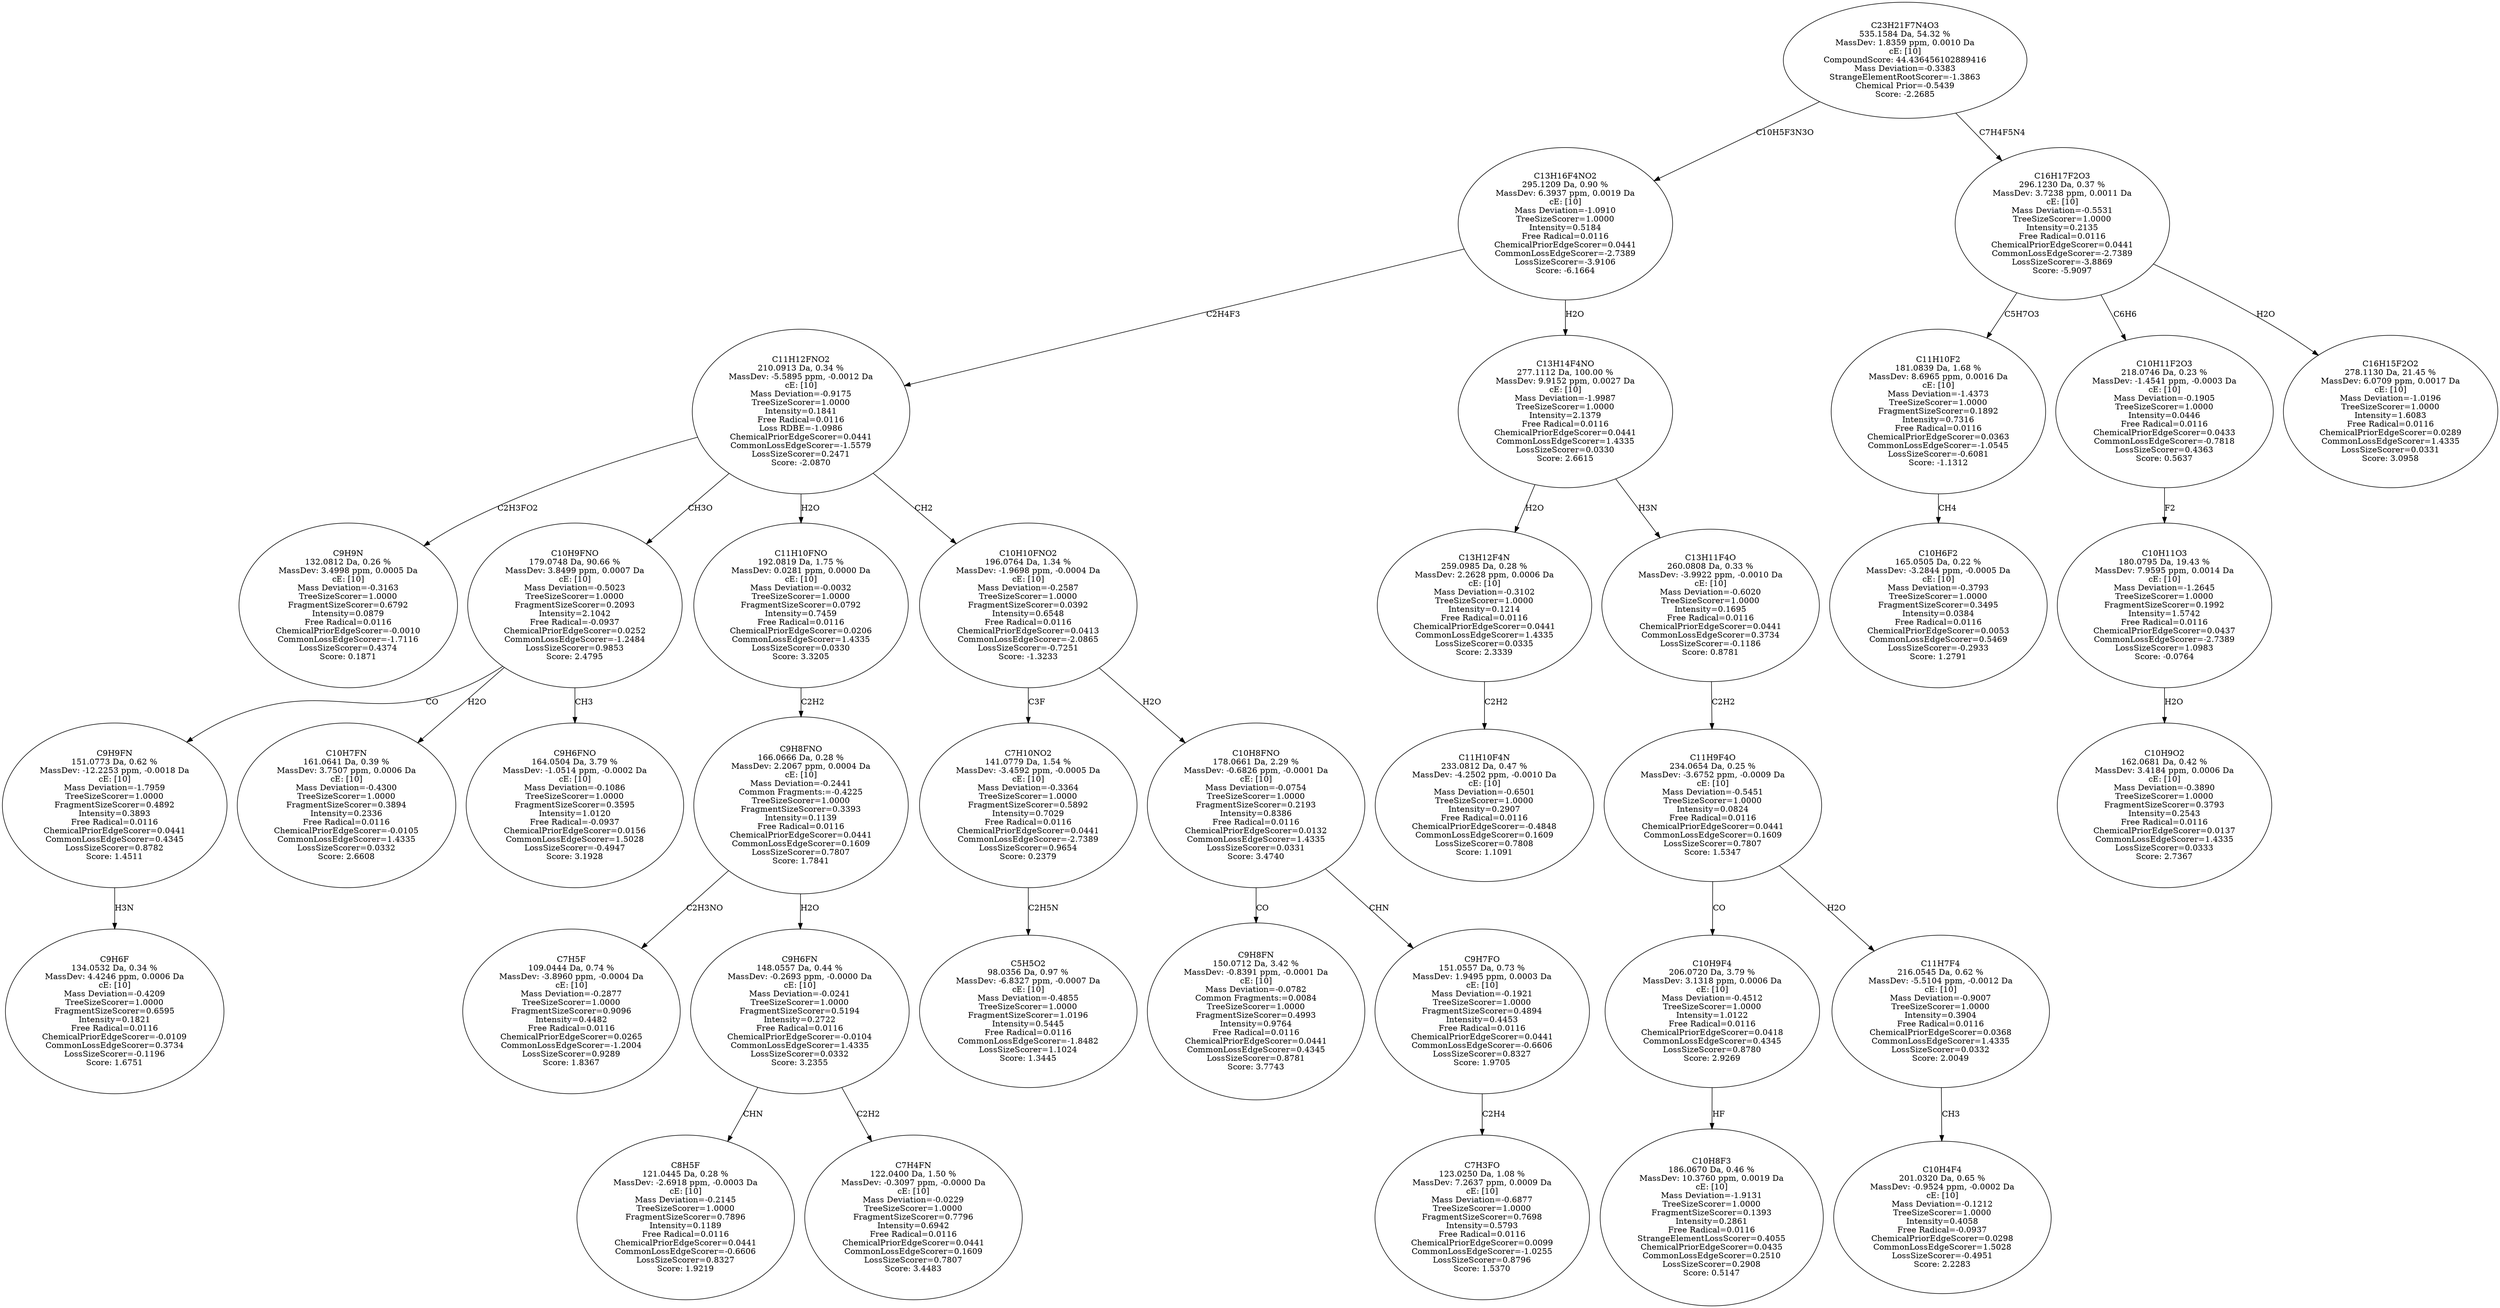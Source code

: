 strict digraph {
v1 [label="C9H9N\n132.0812 Da, 0.26 %\nMassDev: 3.4998 ppm, 0.0005 Da\ncE: [10]\nMass Deviation=-0.3163\nTreeSizeScorer=1.0000\nFragmentSizeScorer=0.6792\nIntensity=0.0879\nFree Radical=0.0116\nChemicalPriorEdgeScorer=-0.0010\nCommonLossEdgeScorer=-1.7116\nLossSizeScorer=0.4374\nScore: 0.1871"];
v2 [label="C9H6F\n134.0532 Da, 0.34 %\nMassDev: 4.4246 ppm, 0.0006 Da\ncE: [10]\nMass Deviation=-0.4209\nTreeSizeScorer=1.0000\nFragmentSizeScorer=0.6595\nIntensity=0.1821\nFree Radical=0.0116\nChemicalPriorEdgeScorer=-0.0109\nCommonLossEdgeScorer=0.3734\nLossSizeScorer=-0.1196\nScore: 1.6751"];
v3 [label="C9H9FN\n151.0773 Da, 0.62 %\nMassDev: -12.2253 ppm, -0.0018 Da\ncE: [10]\nMass Deviation=-1.7959\nTreeSizeScorer=1.0000\nFragmentSizeScorer=0.4892\nIntensity=0.3893\nFree Radical=0.0116\nChemicalPriorEdgeScorer=0.0441\nCommonLossEdgeScorer=0.4345\nLossSizeScorer=0.8782\nScore: 1.4511"];
v4 [label="C10H7FN\n161.0641 Da, 0.39 %\nMassDev: 3.7507 ppm, 0.0006 Da\ncE: [10]\nMass Deviation=-0.4300\nTreeSizeScorer=1.0000\nFragmentSizeScorer=0.3894\nIntensity=0.2336\nFree Radical=0.0116\nChemicalPriorEdgeScorer=-0.0105\nCommonLossEdgeScorer=1.4335\nLossSizeScorer=0.0332\nScore: 2.6608"];
v5 [label="C9H6FNO\n164.0504 Da, 3.79 %\nMassDev: -1.0514 ppm, -0.0002 Da\ncE: [10]\nMass Deviation=-0.1086\nTreeSizeScorer=1.0000\nFragmentSizeScorer=0.3595\nIntensity=1.0120\nFree Radical=-0.0937\nChemicalPriorEdgeScorer=0.0156\nCommonLossEdgeScorer=1.5028\nLossSizeScorer=-0.4947\nScore: 3.1928"];
v6 [label="C10H9FNO\n179.0748 Da, 90.66 %\nMassDev: 3.8499 ppm, 0.0007 Da\ncE: [10]\nMass Deviation=-0.5023\nTreeSizeScorer=1.0000\nFragmentSizeScorer=0.2093\nIntensity=2.1042\nFree Radical=-0.0937\nChemicalPriorEdgeScorer=0.0252\nCommonLossEdgeScorer=-1.2484\nLossSizeScorer=0.9853\nScore: 2.4795"];
v7 [label="C7H5F\n109.0444 Da, 0.74 %\nMassDev: -3.8960 ppm, -0.0004 Da\ncE: [10]\nMass Deviation=-0.2877\nTreeSizeScorer=1.0000\nFragmentSizeScorer=0.9096\nIntensity=0.4482\nFree Radical=0.0116\nChemicalPriorEdgeScorer=0.0265\nCommonLossEdgeScorer=-1.2004\nLossSizeScorer=0.9289\nScore: 1.8367"];
v8 [label="C8H5F\n121.0445 Da, 0.28 %\nMassDev: -2.6918 ppm, -0.0003 Da\ncE: [10]\nMass Deviation=-0.2145\nTreeSizeScorer=1.0000\nFragmentSizeScorer=0.7896\nIntensity=0.1189\nFree Radical=0.0116\nChemicalPriorEdgeScorer=0.0441\nCommonLossEdgeScorer=-0.6606\nLossSizeScorer=0.8327\nScore: 1.9219"];
v9 [label="C7H4FN\n122.0400 Da, 1.50 %\nMassDev: -0.3097 ppm, -0.0000 Da\ncE: [10]\nMass Deviation=-0.0229\nTreeSizeScorer=1.0000\nFragmentSizeScorer=0.7796\nIntensity=0.6942\nFree Radical=0.0116\nChemicalPriorEdgeScorer=0.0441\nCommonLossEdgeScorer=0.1609\nLossSizeScorer=0.7807\nScore: 3.4483"];
v10 [label="C9H6FN\n148.0557 Da, 0.44 %\nMassDev: -0.2693 ppm, -0.0000 Da\ncE: [10]\nMass Deviation=-0.0241\nTreeSizeScorer=1.0000\nFragmentSizeScorer=0.5194\nIntensity=0.2722\nFree Radical=0.0116\nChemicalPriorEdgeScorer=-0.0104\nCommonLossEdgeScorer=1.4335\nLossSizeScorer=0.0332\nScore: 3.2355"];
v11 [label="C9H8FNO\n166.0666 Da, 0.28 %\nMassDev: 2.2067 ppm, 0.0004 Da\ncE: [10]\nMass Deviation=-0.2441\nCommon Fragments:=-0.4225\nTreeSizeScorer=1.0000\nFragmentSizeScorer=0.3393\nIntensity=0.1139\nFree Radical=0.0116\nChemicalPriorEdgeScorer=0.0441\nCommonLossEdgeScorer=0.1609\nLossSizeScorer=0.7807\nScore: 1.7841"];
v12 [label="C11H10FNO\n192.0819 Da, 1.75 %\nMassDev: 0.0281 ppm, 0.0000 Da\ncE: [10]\nMass Deviation=-0.0032\nTreeSizeScorer=1.0000\nFragmentSizeScorer=0.0792\nIntensity=0.7459\nFree Radical=0.0116\nChemicalPriorEdgeScorer=0.0206\nCommonLossEdgeScorer=1.4335\nLossSizeScorer=0.0330\nScore: 3.3205"];
v13 [label="C5H5O2\n98.0356 Da, 0.97 %\nMassDev: -6.8327 ppm, -0.0007 Da\ncE: [10]\nMass Deviation=-0.4855\nTreeSizeScorer=1.0000\nFragmentSizeScorer=1.0196\nIntensity=0.5445\nFree Radical=0.0116\nCommonLossEdgeScorer=-1.8482\nLossSizeScorer=1.1024\nScore: 1.3445"];
v14 [label="C7H10NO2\n141.0779 Da, 1.54 %\nMassDev: -3.4592 ppm, -0.0005 Da\ncE: [10]\nMass Deviation=-0.3364\nTreeSizeScorer=1.0000\nFragmentSizeScorer=0.5892\nIntensity=0.7029\nFree Radical=0.0116\nChemicalPriorEdgeScorer=0.0441\nCommonLossEdgeScorer=-2.7389\nLossSizeScorer=0.9654\nScore: 0.2379"];
v15 [label="C9H8FN\n150.0712 Da, 3.42 %\nMassDev: -0.8391 ppm, -0.0001 Da\ncE: [10]\nMass Deviation=-0.0782\nCommon Fragments:=0.0084\nTreeSizeScorer=1.0000\nFragmentSizeScorer=0.4993\nIntensity=0.9764\nFree Radical=0.0116\nChemicalPriorEdgeScorer=0.0441\nCommonLossEdgeScorer=0.4345\nLossSizeScorer=0.8781\nScore: 3.7743"];
v16 [label="C7H3FO\n123.0250 Da, 1.08 %\nMassDev: 7.2637 ppm, 0.0009 Da\ncE: [10]\nMass Deviation=-0.6877\nTreeSizeScorer=1.0000\nFragmentSizeScorer=0.7698\nIntensity=0.5793\nFree Radical=0.0116\nChemicalPriorEdgeScorer=0.0099\nCommonLossEdgeScorer=-1.0255\nLossSizeScorer=0.8796\nScore: 1.5370"];
v17 [label="C9H7FO\n151.0557 Da, 0.73 %\nMassDev: 1.9495 ppm, 0.0003 Da\ncE: [10]\nMass Deviation=-0.1921\nTreeSizeScorer=1.0000\nFragmentSizeScorer=0.4894\nIntensity=0.4453\nFree Radical=0.0116\nChemicalPriorEdgeScorer=0.0441\nCommonLossEdgeScorer=-0.6606\nLossSizeScorer=0.8327\nScore: 1.9705"];
v18 [label="C10H8FNO\n178.0661 Da, 2.29 %\nMassDev: -0.6826 ppm, -0.0001 Da\ncE: [10]\nMass Deviation=-0.0754\nTreeSizeScorer=1.0000\nFragmentSizeScorer=0.2193\nIntensity=0.8386\nFree Radical=0.0116\nChemicalPriorEdgeScorer=0.0132\nCommonLossEdgeScorer=1.4335\nLossSizeScorer=0.0331\nScore: 3.4740"];
v19 [label="C10H10FNO2\n196.0764 Da, 1.34 %\nMassDev: -1.9698 ppm, -0.0004 Da\ncE: [10]\nMass Deviation=-0.2587\nTreeSizeScorer=1.0000\nFragmentSizeScorer=0.0392\nIntensity=0.6548\nFree Radical=0.0116\nChemicalPriorEdgeScorer=0.0413\nCommonLossEdgeScorer=-2.0865\nLossSizeScorer=-0.7251\nScore: -1.3233"];
v20 [label="C11H12FNO2\n210.0913 Da, 0.34 %\nMassDev: -5.5895 ppm, -0.0012 Da\ncE: [10]\nMass Deviation=-0.9175\nTreeSizeScorer=1.0000\nIntensity=0.1841\nFree Radical=0.0116\nLoss RDBE=-1.0986\nChemicalPriorEdgeScorer=0.0441\nCommonLossEdgeScorer=-1.5579\nLossSizeScorer=0.2471\nScore: -2.0870"];
v21 [label="C11H10F4N\n233.0812 Da, 0.47 %\nMassDev: -4.2502 ppm, -0.0010 Da\ncE: [10]\nMass Deviation=-0.6501\nTreeSizeScorer=1.0000\nIntensity=0.2907\nFree Radical=0.0116\nChemicalPriorEdgeScorer=-0.4848\nCommonLossEdgeScorer=0.1609\nLossSizeScorer=0.7808\nScore: 1.1091"];
v22 [label="C13H12F4N\n259.0985 Da, 0.28 %\nMassDev: 2.2628 ppm, 0.0006 Da\ncE: [10]\nMass Deviation=-0.3102\nTreeSizeScorer=1.0000\nIntensity=0.1214\nFree Radical=0.0116\nChemicalPriorEdgeScorer=0.0441\nCommonLossEdgeScorer=1.4335\nLossSizeScorer=0.0335\nScore: 2.3339"];
v23 [label="C10H8F3\n186.0670 Da, 0.46 %\nMassDev: 10.3760 ppm, 0.0019 Da\ncE: [10]\nMass Deviation=-1.9131\nTreeSizeScorer=1.0000\nFragmentSizeScorer=0.1393\nIntensity=0.2861\nFree Radical=0.0116\nStrangeElementLossScorer=0.4055\nChemicalPriorEdgeScorer=0.0435\nCommonLossEdgeScorer=0.2510\nLossSizeScorer=0.2908\nScore: 0.5147"];
v24 [label="C10H9F4\n206.0720 Da, 3.79 %\nMassDev: 3.1318 ppm, 0.0006 Da\ncE: [10]\nMass Deviation=-0.4512\nTreeSizeScorer=1.0000\nIntensity=1.0122\nFree Radical=0.0116\nChemicalPriorEdgeScorer=0.0418\nCommonLossEdgeScorer=0.4345\nLossSizeScorer=0.8780\nScore: 2.9269"];
v25 [label="C10H4F4\n201.0320 Da, 0.65 %\nMassDev: -0.9524 ppm, -0.0002 Da\ncE: [10]\nMass Deviation=-0.1212\nTreeSizeScorer=1.0000\nIntensity=0.4058\nFree Radical=-0.0937\nChemicalPriorEdgeScorer=0.0298\nCommonLossEdgeScorer=1.5028\nLossSizeScorer=-0.4951\nScore: 2.2283"];
v26 [label="C11H7F4\n216.0545 Da, 0.62 %\nMassDev: -5.5104 ppm, -0.0012 Da\ncE: [10]\nMass Deviation=-0.9007\nTreeSizeScorer=1.0000\nIntensity=0.3904\nFree Radical=0.0116\nChemicalPriorEdgeScorer=0.0368\nCommonLossEdgeScorer=1.4335\nLossSizeScorer=0.0332\nScore: 2.0049"];
v27 [label="C11H9F4O\n234.0654 Da, 0.25 %\nMassDev: -3.6752 ppm, -0.0009 Da\ncE: [10]\nMass Deviation=-0.5451\nTreeSizeScorer=1.0000\nIntensity=0.0824\nFree Radical=0.0116\nChemicalPriorEdgeScorer=0.0441\nCommonLossEdgeScorer=0.1609\nLossSizeScorer=0.7807\nScore: 1.5347"];
v28 [label="C13H11F4O\n260.0808 Da, 0.33 %\nMassDev: -3.9922 ppm, -0.0010 Da\ncE: [10]\nMass Deviation=-0.6020\nTreeSizeScorer=1.0000\nIntensity=0.1695\nFree Radical=0.0116\nChemicalPriorEdgeScorer=0.0441\nCommonLossEdgeScorer=0.3734\nLossSizeScorer=-0.1186\nScore: 0.8781"];
v29 [label="C13H14F4NO\n277.1112 Da, 100.00 %\nMassDev: 9.9152 ppm, 0.0027 Da\ncE: [10]\nMass Deviation=-1.9987\nTreeSizeScorer=1.0000\nIntensity=2.1379\nFree Radical=0.0116\nChemicalPriorEdgeScorer=0.0441\nCommonLossEdgeScorer=1.4335\nLossSizeScorer=0.0330\nScore: 2.6615"];
v30 [label="C13H16F4NO2\n295.1209 Da, 0.90 %\nMassDev: 6.3937 ppm, 0.0019 Da\ncE: [10]\nMass Deviation=-1.0910\nTreeSizeScorer=1.0000\nIntensity=0.5184\nFree Radical=0.0116\nChemicalPriorEdgeScorer=0.0441\nCommonLossEdgeScorer=-2.7389\nLossSizeScorer=-3.9106\nScore: -6.1664"];
v31 [label="C10H6F2\n165.0505 Da, 0.22 %\nMassDev: -3.2844 ppm, -0.0005 Da\ncE: [10]\nMass Deviation=-0.3793\nTreeSizeScorer=1.0000\nFragmentSizeScorer=0.3495\nIntensity=0.0384\nFree Radical=0.0116\nChemicalPriorEdgeScorer=0.0053\nCommonLossEdgeScorer=0.5469\nLossSizeScorer=-0.2933\nScore: 1.2791"];
v32 [label="C11H10F2\n181.0839 Da, 1.68 %\nMassDev: 8.6965 ppm, 0.0016 Da\ncE: [10]\nMass Deviation=-1.4373\nTreeSizeScorer=1.0000\nFragmentSizeScorer=0.1892\nIntensity=0.7316\nFree Radical=0.0116\nChemicalPriorEdgeScorer=0.0363\nCommonLossEdgeScorer=-1.0545\nLossSizeScorer=-0.6081\nScore: -1.1312"];
v33 [label="C10H9O2\n162.0681 Da, 0.42 %\nMassDev: 3.4184 ppm, 0.0006 Da\ncE: [10]\nMass Deviation=-0.3890\nTreeSizeScorer=1.0000\nFragmentSizeScorer=0.3793\nIntensity=0.2543\nFree Radical=0.0116\nChemicalPriorEdgeScorer=0.0137\nCommonLossEdgeScorer=1.4335\nLossSizeScorer=0.0333\nScore: 2.7367"];
v34 [label="C10H11O3\n180.0795 Da, 19.43 %\nMassDev: 7.9595 ppm, 0.0014 Da\ncE: [10]\nMass Deviation=-1.2645\nTreeSizeScorer=1.0000\nFragmentSizeScorer=0.1992\nIntensity=1.5742\nFree Radical=0.0116\nChemicalPriorEdgeScorer=0.0437\nCommonLossEdgeScorer=-2.7389\nLossSizeScorer=1.0983\nScore: -0.0764"];
v35 [label="C10H11F2O3\n218.0746 Da, 0.23 %\nMassDev: -1.4541 ppm, -0.0003 Da\ncE: [10]\nMass Deviation=-0.1905\nTreeSizeScorer=1.0000\nIntensity=0.0446\nFree Radical=0.0116\nChemicalPriorEdgeScorer=0.0433\nCommonLossEdgeScorer=-0.7818\nLossSizeScorer=0.4363\nScore: 0.5637"];
v36 [label="C16H15F2O2\n278.1130 Da, 21.45 %\nMassDev: 6.0709 ppm, 0.0017 Da\ncE: [10]\nMass Deviation=-1.0196\nTreeSizeScorer=1.0000\nIntensity=1.6083\nFree Radical=0.0116\nChemicalPriorEdgeScorer=0.0289\nCommonLossEdgeScorer=1.4335\nLossSizeScorer=0.0331\nScore: 3.0958"];
v37 [label="C16H17F2O3\n296.1230 Da, 0.37 %\nMassDev: 3.7238 ppm, 0.0011 Da\ncE: [10]\nMass Deviation=-0.5531\nTreeSizeScorer=1.0000\nIntensity=0.2135\nFree Radical=0.0116\nChemicalPriorEdgeScorer=0.0441\nCommonLossEdgeScorer=-2.7389\nLossSizeScorer=-3.8869\nScore: -5.9097"];
v38 [label="C23H21F7N4O3\n535.1584 Da, 54.32 %\nMassDev: 1.8359 ppm, 0.0010 Da\ncE: [10]\nCompoundScore: 44.436456102889416\nMass Deviation=-0.3383\nStrangeElementRootScorer=-1.3863\nChemical Prior=-0.5439\nScore: -2.2685"];
v20 -> v1 [label="C2H3FO2"];
v3 -> v2 [label="H3N"];
v6 -> v3 [label="CO"];
v6 -> v4 [label="H2O"];
v6 -> v5 [label="CH3"];
v20 -> v6 [label="CH3O"];
v11 -> v7 [label="C2H3NO"];
v10 -> v8 [label="CHN"];
v10 -> v9 [label="C2H2"];
v11 -> v10 [label="H2O"];
v12 -> v11 [label="C2H2"];
v20 -> v12 [label="H2O"];
v14 -> v13 [label="C2H5N"];
v19 -> v14 [label="C3F"];
v18 -> v15 [label="CO"];
v17 -> v16 [label="C2H4"];
v18 -> v17 [label="CHN"];
v19 -> v18 [label="H2O"];
v20 -> v19 [label="CH2"];
v30 -> v20 [label="C2H4F3"];
v22 -> v21 [label="C2H2"];
v29 -> v22 [label="H2O"];
v24 -> v23 [label="HF"];
v27 -> v24 [label="CO"];
v26 -> v25 [label="CH3"];
v27 -> v26 [label="H2O"];
v28 -> v27 [label="C2H2"];
v29 -> v28 [label="H3N"];
v30 -> v29 [label="H2O"];
v38 -> v30 [label="C10H5F3N3O"];
v32 -> v31 [label="CH4"];
v37 -> v32 [label="C5H7O3"];
v34 -> v33 [label="H2O"];
v35 -> v34 [label="F2"];
v37 -> v35 [label="C6H6"];
v37 -> v36 [label="H2O"];
v38 -> v37 [label="C7H4F5N4"];
}